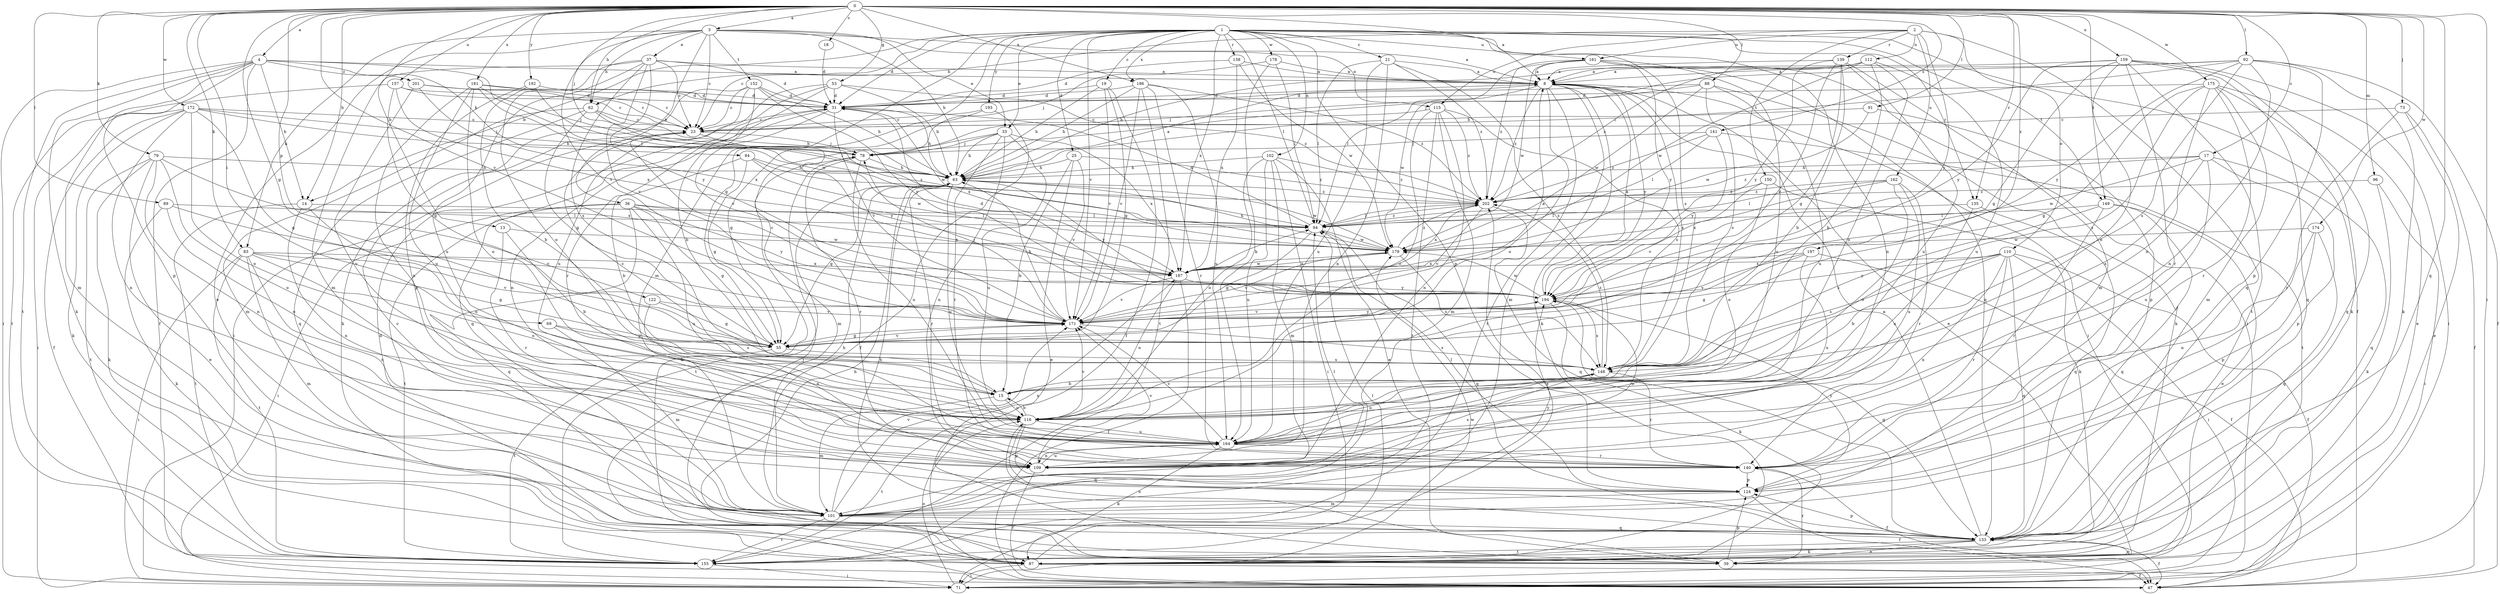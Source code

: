 strict digraph  {
0;
1;
2;
3;
4;
8;
13;
14;
15;
17;
18;
19;
21;
23;
25;
31;
33;
36;
37;
39;
47;
53;
55;
62;
63;
69;
71;
73;
78;
79;
83;
84;
87;
88;
89;
91;
92;
94;
96;
101;
102;
109;
110;
112;
115;
116;
122;
124;
133;
135;
138;
139;
140;
141;
148;
149;
150;
152;
155;
157;
159;
161;
162;
164;
171;
172;
174;
175;
178;
179;
181;
186;
187;
192;
193;
194;
197;
201;
202;
0 -> 3  [label=a];
0 -> 4  [label=a];
0 -> 8  [label=a];
0 -> 13  [label=b];
0 -> 14  [label=b];
0 -> 17  [label=c];
0 -> 18  [label=c];
0 -> 53  [label=g];
0 -> 55  [label=g];
0 -> 62  [label=h];
0 -> 69  [label=i];
0 -> 71  [label=i];
0 -> 73  [label=j];
0 -> 78  [label=j];
0 -> 79  [label=k];
0 -> 83  [label=k];
0 -> 88  [label=l];
0 -> 89  [label=l];
0 -> 91  [label=l];
0 -> 92  [label=l];
0 -> 96  [label=m];
0 -> 122  [label=p];
0 -> 133  [label=q];
0 -> 135  [label=r];
0 -> 141  [label=s];
0 -> 149  [label=t];
0 -> 157  [label=u];
0 -> 159  [label=u];
0 -> 171  [label=v];
0 -> 172  [label=w];
0 -> 174  [label=w];
0 -> 175  [label=w];
0 -> 181  [label=x];
0 -> 186  [label=x];
0 -> 192  [label=y];
0 -> 197  [label=z];
1 -> 14  [label=b];
1 -> 19  [label=c];
1 -> 21  [label=c];
1 -> 23  [label=c];
1 -> 25  [label=d];
1 -> 31  [label=d];
1 -> 33  [label=e];
1 -> 47  [label=f];
1 -> 55  [label=g];
1 -> 94  [label=l];
1 -> 101  [label=m];
1 -> 102  [label=n];
1 -> 109  [label=n];
1 -> 124  [label=p];
1 -> 135  [label=r];
1 -> 138  [label=r];
1 -> 148  [label=s];
1 -> 149  [label=t];
1 -> 161  [label=u];
1 -> 171  [label=v];
1 -> 178  [label=w];
1 -> 186  [label=x];
1 -> 187  [label=x];
1 -> 193  [label=y];
2 -> 62  [label=h];
2 -> 110  [label=o];
2 -> 112  [label=o];
2 -> 115  [label=o];
2 -> 133  [label=q];
2 -> 139  [label=r];
2 -> 150  [label=t];
2 -> 161  [label=u];
2 -> 162  [label=u];
2 -> 194  [label=y];
3 -> 8  [label=a];
3 -> 23  [label=c];
3 -> 33  [label=e];
3 -> 36  [label=e];
3 -> 37  [label=e];
3 -> 39  [label=e];
3 -> 62  [label=h];
3 -> 63  [label=h];
3 -> 83  [label=k];
3 -> 115  [label=o];
3 -> 152  [label=t];
3 -> 171  [label=v];
4 -> 8  [label=a];
4 -> 14  [label=b];
4 -> 47  [label=f];
4 -> 71  [label=i];
4 -> 84  [label=k];
4 -> 87  [label=k];
4 -> 94  [label=l];
4 -> 101  [label=m];
4 -> 124  [label=p];
4 -> 155  [label=t];
4 -> 201  [label=z];
8 -> 31  [label=d];
8 -> 39  [label=e];
8 -> 71  [label=i];
8 -> 87  [label=k];
8 -> 101  [label=m];
8 -> 116  [label=o];
8 -> 148  [label=s];
8 -> 155  [label=t];
8 -> 179  [label=w];
8 -> 194  [label=y];
8 -> 202  [label=z];
13 -> 15  [label=b];
13 -> 140  [label=r];
13 -> 179  [label=w];
14 -> 94  [label=l];
14 -> 109  [label=n];
14 -> 116  [label=o];
14 -> 155  [label=t];
15 -> 23  [label=c];
15 -> 101  [label=m];
15 -> 116  [label=o];
17 -> 63  [label=h];
17 -> 124  [label=p];
17 -> 133  [label=q];
17 -> 148  [label=s];
17 -> 164  [label=u];
17 -> 179  [label=w];
17 -> 202  [label=z];
18 -> 31  [label=d];
19 -> 31  [label=d];
19 -> 47  [label=f];
19 -> 55  [label=g];
19 -> 63  [label=h];
19 -> 171  [label=v];
21 -> 8  [label=a];
21 -> 94  [label=l];
21 -> 109  [label=n];
21 -> 148  [label=s];
21 -> 164  [label=u];
21 -> 202  [label=z];
23 -> 78  [label=j];
23 -> 194  [label=y];
25 -> 15  [label=b];
25 -> 39  [label=e];
25 -> 63  [label=h];
25 -> 171  [label=v];
25 -> 202  [label=z];
31 -> 23  [label=c];
31 -> 63  [label=h];
31 -> 109  [label=n];
31 -> 133  [label=q];
31 -> 171  [label=v];
31 -> 187  [label=x];
33 -> 63  [label=h];
33 -> 78  [label=j];
33 -> 101  [label=m];
33 -> 109  [label=n];
33 -> 140  [label=r];
33 -> 164  [label=u];
33 -> 187  [label=x];
36 -> 55  [label=g];
36 -> 71  [label=i];
36 -> 94  [label=l];
36 -> 133  [label=q];
36 -> 155  [label=t];
36 -> 164  [label=u];
36 -> 187  [label=x];
36 -> 194  [label=y];
37 -> 8  [label=a];
37 -> 23  [label=c];
37 -> 31  [label=d];
37 -> 101  [label=m];
37 -> 116  [label=o];
37 -> 148  [label=s];
37 -> 164  [label=u];
37 -> 171  [label=v];
37 -> 194  [label=y];
39 -> 63  [label=h];
39 -> 78  [label=j];
39 -> 116  [label=o];
39 -> 124  [label=p];
39 -> 133  [label=q];
39 -> 140  [label=r];
53 -> 15  [label=b];
53 -> 31  [label=d];
53 -> 63  [label=h];
53 -> 71  [label=i];
53 -> 140  [label=r];
53 -> 202  [label=z];
55 -> 148  [label=s];
55 -> 155  [label=t];
55 -> 171  [label=v];
62 -> 23  [label=c];
62 -> 55  [label=g];
62 -> 63  [label=h];
62 -> 101  [label=m];
62 -> 133  [label=q];
62 -> 179  [label=w];
63 -> 8  [label=a];
63 -> 55  [label=g];
63 -> 140  [label=r];
63 -> 155  [label=t];
63 -> 164  [label=u];
63 -> 179  [label=w];
63 -> 194  [label=y];
63 -> 202  [label=z];
69 -> 55  [label=g];
69 -> 101  [label=m];
69 -> 148  [label=s];
71 -> 116  [label=o];
71 -> 179  [label=w];
73 -> 23  [label=c];
73 -> 39  [label=e];
73 -> 47  [label=f];
73 -> 140  [label=r];
78 -> 63  [label=h];
78 -> 87  [label=k];
78 -> 140  [label=r];
78 -> 164  [label=u];
79 -> 39  [label=e];
79 -> 63  [label=h];
79 -> 87  [label=k];
79 -> 109  [label=n];
79 -> 116  [label=o];
79 -> 155  [label=t];
79 -> 187  [label=x];
83 -> 55  [label=g];
83 -> 71  [label=i];
83 -> 101  [label=m];
83 -> 109  [label=n];
83 -> 116  [label=o];
83 -> 155  [label=t];
83 -> 171  [label=v];
83 -> 187  [label=x];
84 -> 15  [label=b];
84 -> 55  [label=g];
84 -> 63  [label=h];
84 -> 179  [label=w];
84 -> 202  [label=z];
87 -> 31  [label=d];
87 -> 47  [label=f];
87 -> 71  [label=i];
87 -> 94  [label=l];
88 -> 31  [label=d];
88 -> 78  [label=j];
88 -> 87  [label=k];
88 -> 148  [label=s];
88 -> 164  [label=u];
88 -> 179  [label=w];
89 -> 87  [label=k];
89 -> 94  [label=l];
89 -> 116  [label=o];
89 -> 171  [label=v];
91 -> 23  [label=c];
91 -> 124  [label=p];
91 -> 179  [label=w];
92 -> 8  [label=a];
92 -> 47  [label=f];
92 -> 63  [label=h];
92 -> 78  [label=j];
92 -> 87  [label=k];
92 -> 109  [label=n];
92 -> 124  [label=p];
92 -> 148  [label=s];
92 -> 194  [label=y];
94 -> 31  [label=d];
94 -> 55  [label=g];
94 -> 133  [label=q];
94 -> 179  [label=w];
94 -> 202  [label=z];
96 -> 71  [label=i];
96 -> 87  [label=k];
96 -> 202  [label=z];
101 -> 23  [label=c];
101 -> 63  [label=h];
101 -> 94  [label=l];
101 -> 133  [label=q];
101 -> 155  [label=t];
101 -> 171  [label=v];
101 -> 187  [label=x];
101 -> 194  [label=y];
102 -> 39  [label=e];
102 -> 63  [label=h];
102 -> 71  [label=i];
102 -> 101  [label=m];
102 -> 116  [label=o];
102 -> 164  [label=u];
102 -> 202  [label=z];
109 -> 47  [label=f];
109 -> 148  [label=s];
109 -> 164  [label=u];
109 -> 171  [label=v];
110 -> 15  [label=b];
110 -> 47  [label=f];
110 -> 71  [label=i];
110 -> 109  [label=n];
110 -> 133  [label=q];
110 -> 140  [label=r];
110 -> 148  [label=s];
110 -> 187  [label=x];
110 -> 194  [label=y];
112 -> 8  [label=a];
112 -> 15  [label=b];
112 -> 63  [label=h];
112 -> 116  [label=o];
112 -> 164  [label=u];
112 -> 179  [label=w];
112 -> 202  [label=z];
115 -> 23  [label=c];
115 -> 101  [label=m];
115 -> 109  [label=n];
115 -> 116  [label=o];
115 -> 148  [label=s];
115 -> 155  [label=t];
115 -> 202  [label=z];
116 -> 15  [label=b];
116 -> 124  [label=p];
116 -> 133  [label=q];
116 -> 155  [label=t];
116 -> 164  [label=u];
116 -> 171  [label=v];
122 -> 55  [label=g];
122 -> 109  [label=n];
122 -> 171  [label=v];
124 -> 47  [label=f];
124 -> 94  [label=l];
124 -> 101  [label=m];
124 -> 194  [label=y];
133 -> 8  [label=a];
133 -> 39  [label=e];
133 -> 47  [label=f];
133 -> 63  [label=h];
133 -> 87  [label=k];
133 -> 124  [label=p];
133 -> 155  [label=t];
135 -> 94  [label=l];
135 -> 133  [label=q];
135 -> 164  [label=u];
138 -> 8  [label=a];
138 -> 31  [label=d];
138 -> 179  [label=w];
138 -> 187  [label=x];
139 -> 8  [label=a];
139 -> 15  [label=b];
139 -> 55  [label=g];
139 -> 101  [label=m];
139 -> 164  [label=u];
139 -> 171  [label=v];
139 -> 194  [label=y];
140 -> 47  [label=f];
140 -> 124  [label=p];
141 -> 78  [label=j];
141 -> 94  [label=l];
141 -> 155  [label=t];
141 -> 194  [label=y];
141 -> 202  [label=z];
148 -> 15  [label=b];
148 -> 140  [label=r];
148 -> 164  [label=u];
148 -> 202  [label=z];
149 -> 39  [label=e];
149 -> 94  [label=l];
149 -> 133  [label=q];
149 -> 140  [label=r];
149 -> 148  [label=s];
150 -> 87  [label=k];
150 -> 116  [label=o];
150 -> 171  [label=v];
150 -> 202  [label=z];
152 -> 23  [label=c];
152 -> 31  [label=d];
152 -> 63  [label=h];
152 -> 87  [label=k];
152 -> 164  [label=u];
152 -> 171  [label=v];
152 -> 194  [label=y];
155 -> 71  [label=i];
155 -> 202  [label=z];
157 -> 23  [label=c];
157 -> 31  [label=d];
157 -> 55  [label=g];
157 -> 155  [label=t];
157 -> 187  [label=x];
159 -> 8  [label=a];
159 -> 55  [label=g];
159 -> 71  [label=i];
159 -> 87  [label=k];
159 -> 116  [label=o];
159 -> 133  [label=q];
159 -> 140  [label=r];
159 -> 155  [label=t];
159 -> 194  [label=y];
161 -> 8  [label=a];
161 -> 71  [label=i];
161 -> 94  [label=l];
161 -> 133  [label=q];
161 -> 164  [label=u];
161 -> 179  [label=w];
161 -> 194  [label=y];
161 -> 202  [label=z];
162 -> 94  [label=l];
162 -> 116  [label=o];
162 -> 140  [label=r];
162 -> 164  [label=u];
162 -> 187  [label=x];
162 -> 202  [label=z];
164 -> 87  [label=k];
164 -> 109  [label=n];
164 -> 140  [label=r];
164 -> 171  [label=v];
171 -> 8  [label=a];
171 -> 23  [label=c];
171 -> 55  [label=g];
171 -> 63  [label=h];
171 -> 78  [label=j];
171 -> 148  [label=s];
171 -> 194  [label=y];
172 -> 23  [label=c];
172 -> 47  [label=f];
172 -> 55  [label=g];
172 -> 63  [label=h];
172 -> 71  [label=i];
172 -> 78  [label=j];
172 -> 87  [label=k];
172 -> 109  [label=n];
172 -> 116  [label=o];
174 -> 109  [label=n];
174 -> 124  [label=p];
174 -> 133  [label=q];
174 -> 179  [label=w];
175 -> 31  [label=d];
175 -> 39  [label=e];
175 -> 55  [label=g];
175 -> 101  [label=m];
175 -> 116  [label=o];
175 -> 133  [label=q];
175 -> 140  [label=r];
175 -> 148  [label=s];
178 -> 8  [label=a];
178 -> 78  [label=j];
178 -> 94  [label=l];
178 -> 164  [label=u];
179 -> 63  [label=h];
179 -> 148  [label=s];
179 -> 171  [label=v];
179 -> 187  [label=x];
179 -> 202  [label=z];
181 -> 23  [label=c];
181 -> 31  [label=d];
181 -> 78  [label=j];
181 -> 109  [label=n];
181 -> 116  [label=o];
181 -> 164  [label=u];
181 -> 179  [label=w];
186 -> 31  [label=d];
186 -> 63  [label=h];
186 -> 140  [label=r];
186 -> 155  [label=t];
186 -> 164  [label=u];
186 -> 171  [label=v];
186 -> 202  [label=z];
187 -> 47  [label=f];
187 -> 94  [label=l];
187 -> 116  [label=o];
187 -> 171  [label=v];
187 -> 179  [label=w];
187 -> 194  [label=y];
192 -> 15  [label=b];
192 -> 31  [label=d];
192 -> 94  [label=l];
192 -> 124  [label=p];
193 -> 23  [label=c];
193 -> 47  [label=f];
193 -> 55  [label=g];
194 -> 8  [label=a];
194 -> 31  [label=d];
194 -> 87  [label=k];
194 -> 109  [label=n];
194 -> 133  [label=q];
194 -> 148  [label=s];
194 -> 171  [label=v];
194 -> 179  [label=w];
197 -> 47  [label=f];
197 -> 55  [label=g];
197 -> 164  [label=u];
197 -> 171  [label=v];
197 -> 187  [label=x];
201 -> 23  [label=c];
201 -> 31  [label=d];
201 -> 164  [label=u];
201 -> 187  [label=x];
202 -> 94  [label=l];
202 -> 133  [label=q];
202 -> 171  [label=v];
202 -> 187  [label=x];
}
